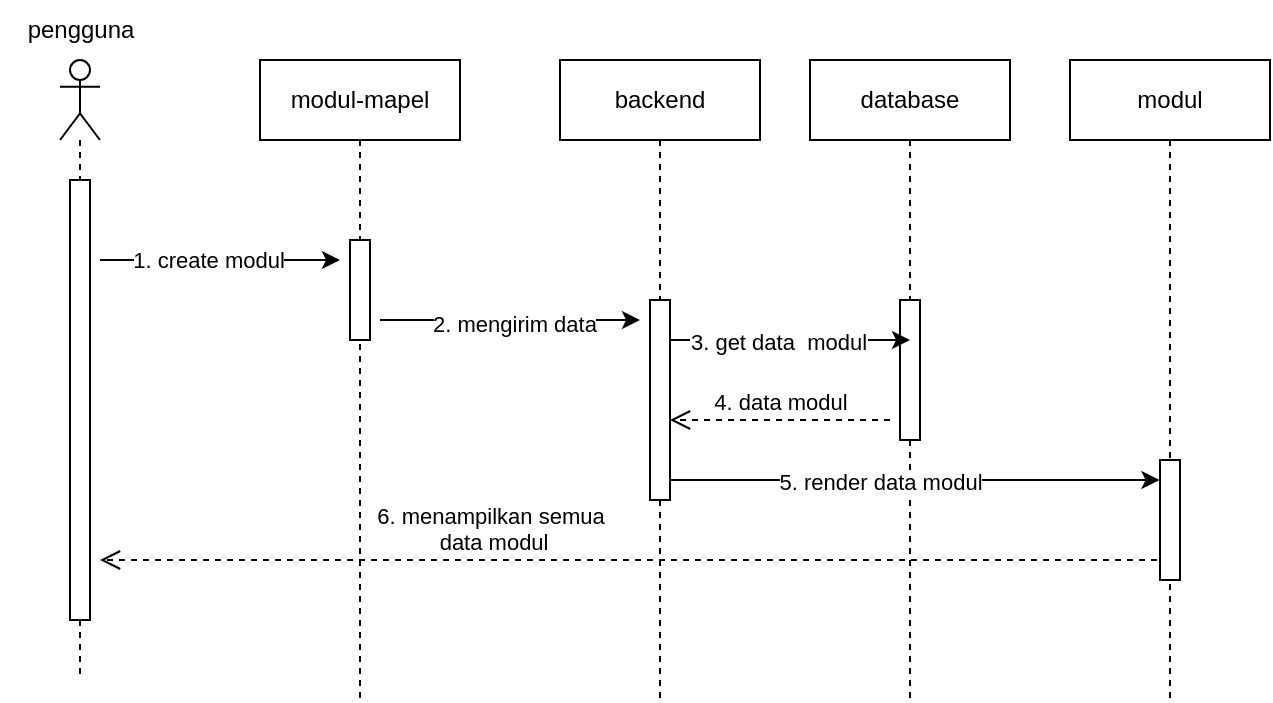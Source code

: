 <mxfile version="22.1.2" type="device">
  <diagram name="Page-1" id="8wNN8koOzBrWxGuE7JHU">
    <mxGraphModel dx="1668" dy="974" grid="1" gridSize="10" guides="1" tooltips="1" connect="1" arrows="1" fold="1" page="1" pageScale="1" pageWidth="850" pageHeight="1100" math="0" shadow="0">
      <root>
        <mxCell id="0" />
        <mxCell id="1" parent="0" />
        <mxCell id="-CnnejNvZnrlGAfuNYZT-1" value="" style="shape=umlLifeline;perimeter=lifelinePerimeter;whiteSpace=wrap;html=1;container=1;dropTarget=0;collapsible=0;recursiveResize=0;outlineConnect=0;portConstraint=eastwest;newEdgeStyle={&quot;curved&quot;:0,&quot;rounded&quot;:0};participant=umlActor;" parent="1" vertex="1">
          <mxGeometry x="195" y="200" width="20" height="310" as="geometry" />
        </mxCell>
        <mxCell id="-CnnejNvZnrlGAfuNYZT-2" value="" style="html=1;points=[[0,0,0,0,5],[0,1,0,0,-5],[1,0,0,0,5],[1,1,0,0,-5]];perimeter=orthogonalPerimeter;outlineConnect=0;targetShapes=umlLifeline;portConstraint=eastwest;newEdgeStyle={&quot;curved&quot;:0,&quot;rounded&quot;:0};" parent="-CnnejNvZnrlGAfuNYZT-1" vertex="1">
          <mxGeometry x="5" y="60" width="10" height="220" as="geometry" />
        </mxCell>
        <mxCell id="-CnnejNvZnrlGAfuNYZT-5" value="modul-mapel" style="shape=umlLifeline;perimeter=lifelinePerimeter;whiteSpace=wrap;html=1;container=1;dropTarget=0;collapsible=0;recursiveResize=0;outlineConnect=0;portConstraint=eastwest;newEdgeStyle={&quot;curved&quot;:0,&quot;rounded&quot;:0};" parent="1" vertex="1">
          <mxGeometry x="295" y="200" width="100" height="320" as="geometry" />
        </mxCell>
        <mxCell id="-CnnejNvZnrlGAfuNYZT-6" value="" style="html=1;points=[[0,0,0,0,5],[0,1,0,0,-5],[1,0,0,0,5],[1,1,0,0,-5]];perimeter=orthogonalPerimeter;outlineConnect=0;targetShapes=umlLifeline;portConstraint=eastwest;newEdgeStyle={&quot;curved&quot;:0,&quot;rounded&quot;:0};" parent="-CnnejNvZnrlGAfuNYZT-5" vertex="1">
          <mxGeometry x="45" y="90" width="10" height="50" as="geometry" />
        </mxCell>
        <mxCell id="-CnnejNvZnrlGAfuNYZT-25" value="backend" style="shape=umlLifeline;perimeter=lifelinePerimeter;whiteSpace=wrap;html=1;container=1;dropTarget=0;collapsible=0;recursiveResize=0;outlineConnect=0;portConstraint=eastwest;newEdgeStyle={&quot;curved&quot;:0,&quot;rounded&quot;:0};" parent="1" vertex="1">
          <mxGeometry x="445" y="200" width="100" height="320" as="geometry" />
        </mxCell>
        <mxCell id="-CnnejNvZnrlGAfuNYZT-26" value="" style="html=1;points=[[0,0,0,0,5],[0,1,0,0,-5],[1,0,0,0,5],[1,1,0,0,-5]];perimeter=orthogonalPerimeter;outlineConnect=0;targetShapes=umlLifeline;portConstraint=eastwest;newEdgeStyle={&quot;curved&quot;:0,&quot;rounded&quot;:0};" parent="-CnnejNvZnrlGAfuNYZT-25" vertex="1">
          <mxGeometry x="45" y="120" width="10" height="100" as="geometry" />
        </mxCell>
        <mxCell id="-CnnejNvZnrlGAfuNYZT-29" style="edgeStyle=orthogonalEdgeStyle;rounded=0;orthogonalLoop=1;jettySize=auto;html=1;curved=0;entryX=0;entryY=0;entryDx=0;entryDy=5;entryPerimeter=0;" parent="1" edge="1">
          <mxGeometry relative="1" as="geometry">
            <mxPoint x="215" y="300" as="sourcePoint" />
            <mxPoint x="335" y="300" as="targetPoint" />
          </mxGeometry>
        </mxCell>
        <mxCell id="-CnnejNvZnrlGAfuNYZT-30" value="1. create modul" style="edgeLabel;html=1;align=center;verticalAlign=middle;resizable=0;points=[];" parent="-CnnejNvZnrlGAfuNYZT-29" vertex="1" connectable="0">
          <mxGeometry x="-0.096" y="-1" relative="1" as="geometry">
            <mxPoint y="-1" as="offset" />
          </mxGeometry>
        </mxCell>
        <mxCell id="-CnnejNvZnrlGAfuNYZT-31" style="edgeStyle=orthogonalEdgeStyle;rounded=0;orthogonalLoop=1;jettySize=auto;html=1;curved=0;exitX=1;exitY=1;exitDx=0;exitDy=-5;exitPerimeter=0;" parent="1" edge="1">
          <mxGeometry relative="1" as="geometry">
            <mxPoint x="355" y="330" as="sourcePoint" />
            <mxPoint x="485" y="330" as="targetPoint" />
          </mxGeometry>
        </mxCell>
        <mxCell id="-CnnejNvZnrlGAfuNYZT-32" value="2. mengirim data" style="edgeLabel;html=1;align=center;verticalAlign=middle;resizable=0;points=[];" parent="-CnnejNvZnrlGAfuNYZT-31" vertex="1" connectable="0">
          <mxGeometry x="0.02" y="-2" relative="1" as="geometry">
            <mxPoint as="offset" />
          </mxGeometry>
        </mxCell>
        <mxCell id="-CnnejNvZnrlGAfuNYZT-36" value="6. menampilkan semua&lt;div&gt;&amp;nbsp;data modul&lt;/div&gt;" style="html=1;verticalAlign=bottom;endArrow=open;dashed=1;endSize=8;curved=0;rounded=0;" parent="1" edge="1">
          <mxGeometry x="0.27" relative="1" as="geometry">
            <mxPoint x="749.5" y="450" as="sourcePoint" />
            <mxPoint x="215" y="450" as="targetPoint" />
            <Array as="points">
              <mxPoint x="275" y="450" />
            </Array>
            <mxPoint as="offset" />
          </mxGeometry>
        </mxCell>
        <mxCell id="-CnnejNvZnrlGAfuNYZT-37" value="pengguna" style="text;html=1;align=center;verticalAlign=middle;resizable=0;points=[];autosize=1;strokeColor=none;fillColor=none;" parent="1" vertex="1">
          <mxGeometry x="165" y="170" width="80" height="30" as="geometry" />
        </mxCell>
        <mxCell id="o8AlCOR-4WoAX3zsxF5G-1" value="database" style="shape=umlLifeline;perimeter=lifelinePerimeter;whiteSpace=wrap;html=1;container=1;dropTarget=0;collapsible=0;recursiveResize=0;outlineConnect=0;portConstraint=eastwest;newEdgeStyle={&quot;curved&quot;:0,&quot;rounded&quot;:0};" vertex="1" parent="1">
          <mxGeometry x="570" y="200" width="100" height="320" as="geometry" />
        </mxCell>
        <mxCell id="o8AlCOR-4WoAX3zsxF5G-2" value="" style="html=1;points=[[0,0,0,0,5],[0,1,0,0,-5],[1,0,0,0,5],[1,1,0,0,-5]];perimeter=orthogonalPerimeter;outlineConnect=0;targetShapes=umlLifeline;portConstraint=eastwest;newEdgeStyle={&quot;curved&quot;:0,&quot;rounded&quot;:0};" vertex="1" parent="o8AlCOR-4WoAX3zsxF5G-1">
          <mxGeometry x="45" y="120" width="10" height="70" as="geometry" />
        </mxCell>
        <mxCell id="o8AlCOR-4WoAX3zsxF5G-3" style="edgeStyle=orthogonalEdgeStyle;rounded=0;orthogonalLoop=1;jettySize=auto;html=1;curved=0;" edge="1" parent="1">
          <mxGeometry relative="1" as="geometry">
            <mxPoint x="500" y="340" as="sourcePoint" />
            <mxPoint x="620" y="340" as="targetPoint" />
          </mxGeometry>
        </mxCell>
        <mxCell id="o8AlCOR-4WoAX3zsxF5G-5" value="3. get data&amp;nbsp; modul" style="edgeLabel;html=1;align=center;verticalAlign=middle;resizable=0;points=[];" vertex="1" connectable="0" parent="o8AlCOR-4WoAX3zsxF5G-3">
          <mxGeometry x="-0.11" y="-1" relative="1" as="geometry">
            <mxPoint as="offset" />
          </mxGeometry>
        </mxCell>
        <mxCell id="o8AlCOR-4WoAX3zsxF5G-6" value="4. data modul" style="html=1;verticalAlign=bottom;endArrow=open;dashed=1;endSize=8;curved=0;rounded=0;" edge="1" parent="1">
          <mxGeometry x="-0.002" relative="1" as="geometry">
            <mxPoint x="610" y="380" as="sourcePoint" />
            <mxPoint x="500" y="380" as="targetPoint" />
            <Array as="points">
              <mxPoint x="560" y="380" />
            </Array>
            <mxPoint as="offset" />
          </mxGeometry>
        </mxCell>
        <mxCell id="o8AlCOR-4WoAX3zsxF5G-7" value="modul" style="shape=umlLifeline;perimeter=lifelinePerimeter;whiteSpace=wrap;html=1;container=1;dropTarget=0;collapsible=0;recursiveResize=0;outlineConnect=0;portConstraint=eastwest;newEdgeStyle={&quot;curved&quot;:0,&quot;rounded&quot;:0};" vertex="1" parent="1">
          <mxGeometry x="700" y="200" width="100" height="320" as="geometry" />
        </mxCell>
        <mxCell id="o8AlCOR-4WoAX3zsxF5G-8" value="" style="html=1;points=[[0,0,0,0,5],[0,1,0,0,-5],[1,0,0,0,5],[1,1,0,0,-5]];perimeter=orthogonalPerimeter;outlineConnect=0;targetShapes=umlLifeline;portConstraint=eastwest;newEdgeStyle={&quot;curved&quot;:0,&quot;rounded&quot;:0};" vertex="1" parent="o8AlCOR-4WoAX3zsxF5G-7">
          <mxGeometry x="45" y="200" width="10" height="60" as="geometry" />
        </mxCell>
        <mxCell id="o8AlCOR-4WoAX3zsxF5G-11" value="" style="endArrow=classic;html=1;rounded=0;" edge="1" parent="1">
          <mxGeometry width="50" height="50" relative="1" as="geometry">
            <mxPoint x="500" y="410" as="sourcePoint" />
            <mxPoint x="744.75" y="410" as="targetPoint" />
          </mxGeometry>
        </mxCell>
        <mxCell id="o8AlCOR-4WoAX3zsxF5G-12" value="5. render data modul" style="edgeLabel;html=1;align=center;verticalAlign=middle;resizable=0;points=[];" vertex="1" connectable="0" parent="o8AlCOR-4WoAX3zsxF5G-11">
          <mxGeometry x="-0.146" y="-1" relative="1" as="geometry">
            <mxPoint as="offset" />
          </mxGeometry>
        </mxCell>
      </root>
    </mxGraphModel>
  </diagram>
</mxfile>
